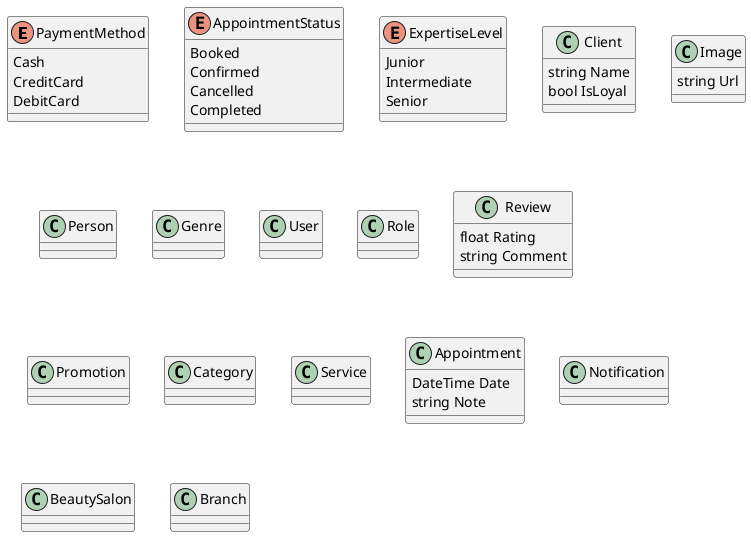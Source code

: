 @startuml class

enum PaymentMethod {
  Cash
  CreditCard
  DebitCard
}

enum AppointmentStatus {
  Booked
  Confirmed
  Cancelled
  Completed
}

enum ExpertiseLevel {
  Junior
  Intermediate
  Senior
}

class Client {
  string Name
}

class Image {
  string Url
}

class Person
class Genre
class Client {
  bool IsLoyal
}

class User
class Role

class Review {
  float Rating
  string Comment
}

class Promotion
class Category
class Service
class Appointment {
  DateTime Date
  string Note
  
}

class Notification {

}

class BeautySalon
class Branch


@enduml